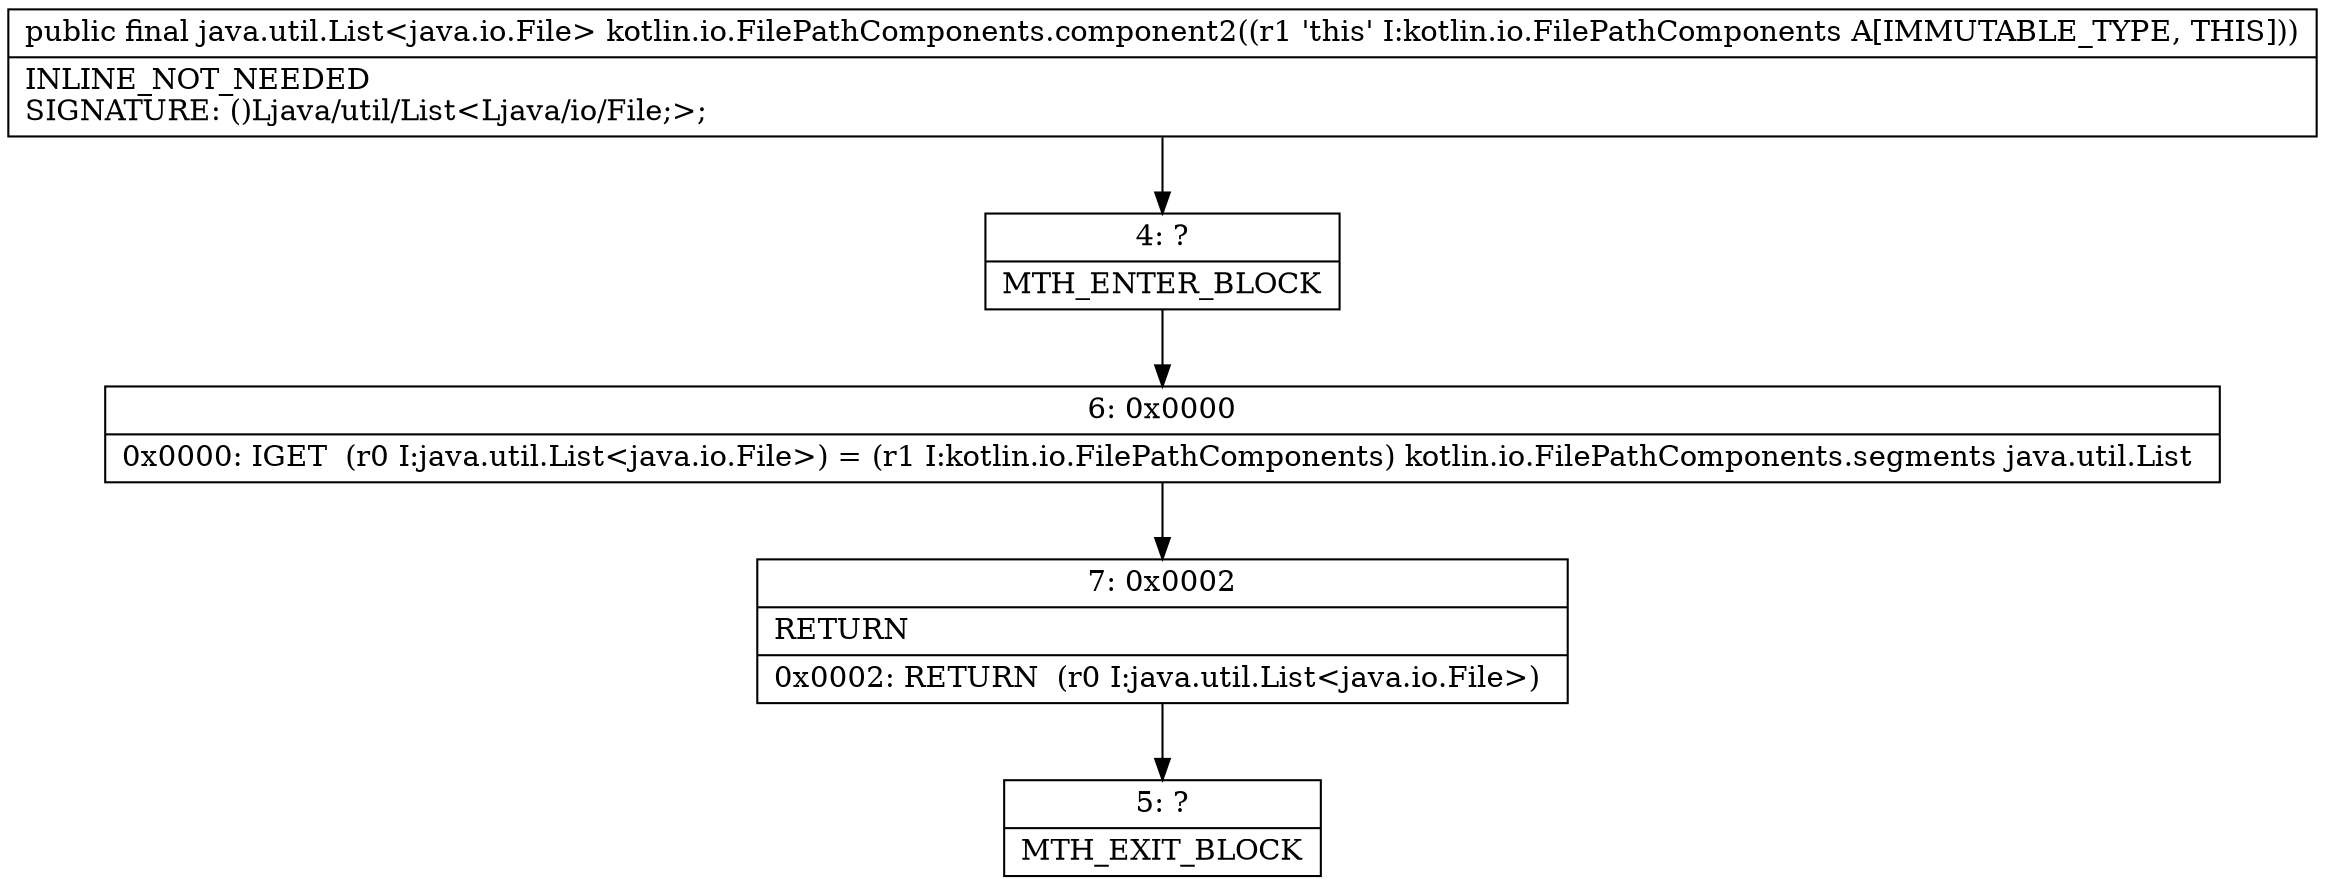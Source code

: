 digraph "CFG forkotlin.io.FilePathComponents.component2()Ljava\/util\/List;" {
Node_4 [shape=record,label="{4\:\ ?|MTH_ENTER_BLOCK\l}"];
Node_6 [shape=record,label="{6\:\ 0x0000|0x0000: IGET  (r0 I:java.util.List\<java.io.File\>) = (r1 I:kotlin.io.FilePathComponents) kotlin.io.FilePathComponents.segments java.util.List \l}"];
Node_7 [shape=record,label="{7\:\ 0x0002|RETURN\l|0x0002: RETURN  (r0 I:java.util.List\<java.io.File\>) \l}"];
Node_5 [shape=record,label="{5\:\ ?|MTH_EXIT_BLOCK\l}"];
MethodNode[shape=record,label="{public final java.util.List\<java.io.File\> kotlin.io.FilePathComponents.component2((r1 'this' I:kotlin.io.FilePathComponents A[IMMUTABLE_TYPE, THIS]))  | INLINE_NOT_NEEDED\lSIGNATURE: ()Ljava\/util\/List\<Ljava\/io\/File;\>;\l}"];
MethodNode -> Node_4;Node_4 -> Node_6;
Node_6 -> Node_7;
Node_7 -> Node_5;
}

